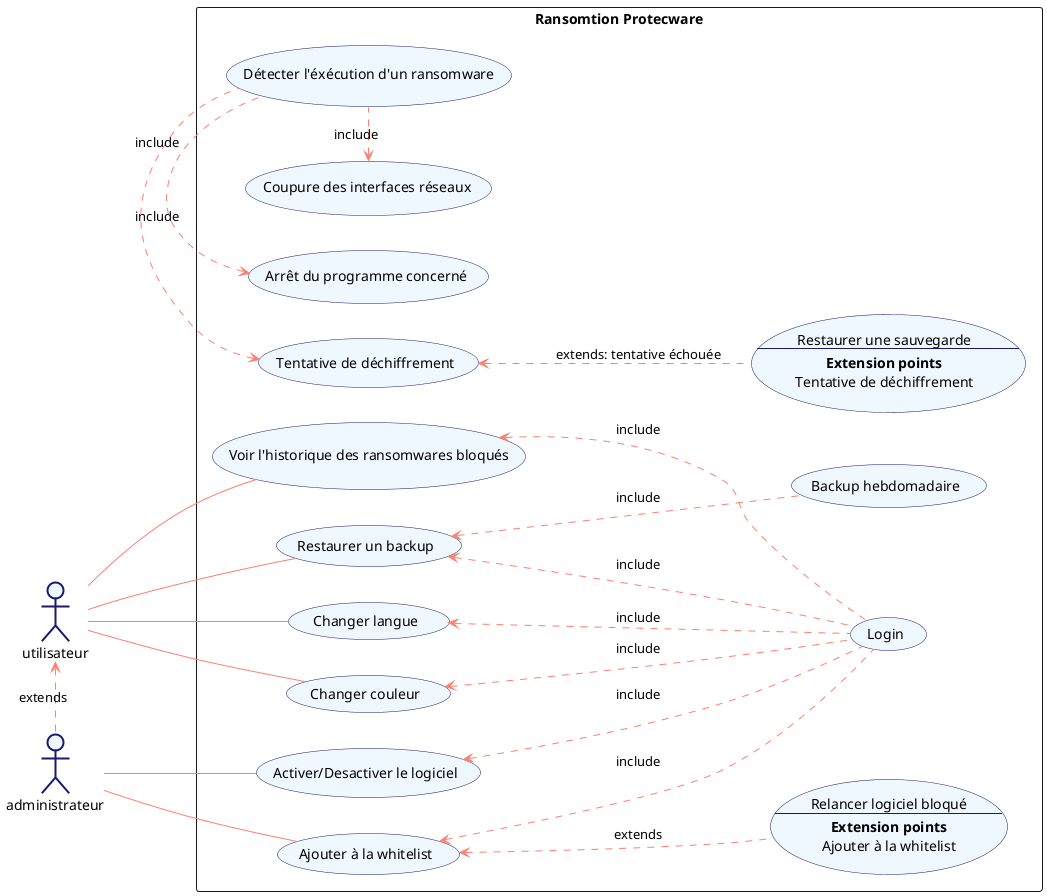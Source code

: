 @startuml
skinparam usecase {
BackgroundColor AliceBlue
BorderColor MidnightBlue
ArrowColor Salmon
}

left to right direction

utilisateur #AliceBlue;line:MidnightBlue;line.bold;text:Black
administrateur #AliceBlue;line:MidnightBlue;line.bold;text:Black
utilisateur <.right. administrateur : extends
rectangle "Ransomtion Protecware" {
  :utilisateur: -- (Changer langue)
  (Login) .up.> (Changer langue) : include
  :utilisateur: -- (Voir l'historique des ransomwares bloqués)
  (Login) .up.> (Voir l'historique des ransomwares bloqués) : include
  :utilisateur: -- (Changer couleur)
  (Login) .up.> (Changer couleur) : include
  :utilisateur: -- (Restaurer un backup)
  (Login) .up.> (Restaurer un backup) : include
  (Restaurer un backup) <.down. (Backup hebdomadaire) : include
  :administrateur: -- (Activer/Desactiver le logiciel)
  (Login) .up.> (Activer/Desactiver le logiciel) : include
  usecase UC1 as "Relancer logiciel bloqué
  --
  **Extension points**
  Ajouter à la whitelist
  "
  (Ajouter à la whitelist) <.down. UC1 : extends
  (Login) .up.> (Ajouter à la whitelist) : include
  :administrateur: -- (Ajouter à la whitelist)

  (Détecter l'éxécution d'un ransomware) .left.> (Coupure des interfaces réseaux) : include
  (Détecter l'éxécution d'un ransomware) .left.> (Arrêt du programme concerné) : include
  (Détecter l'éxécution d'un ransomware) .left.> (Tentative de déchiffrement) : include
  usecase UC2 as "Restaurer une sauvegarde
  --
  **Extension points**
  Tentative de déchiffrement
  "
  (Tentative de déchiffrement) <.down. UC2 : extends: tentative échouée


}
@enduml
